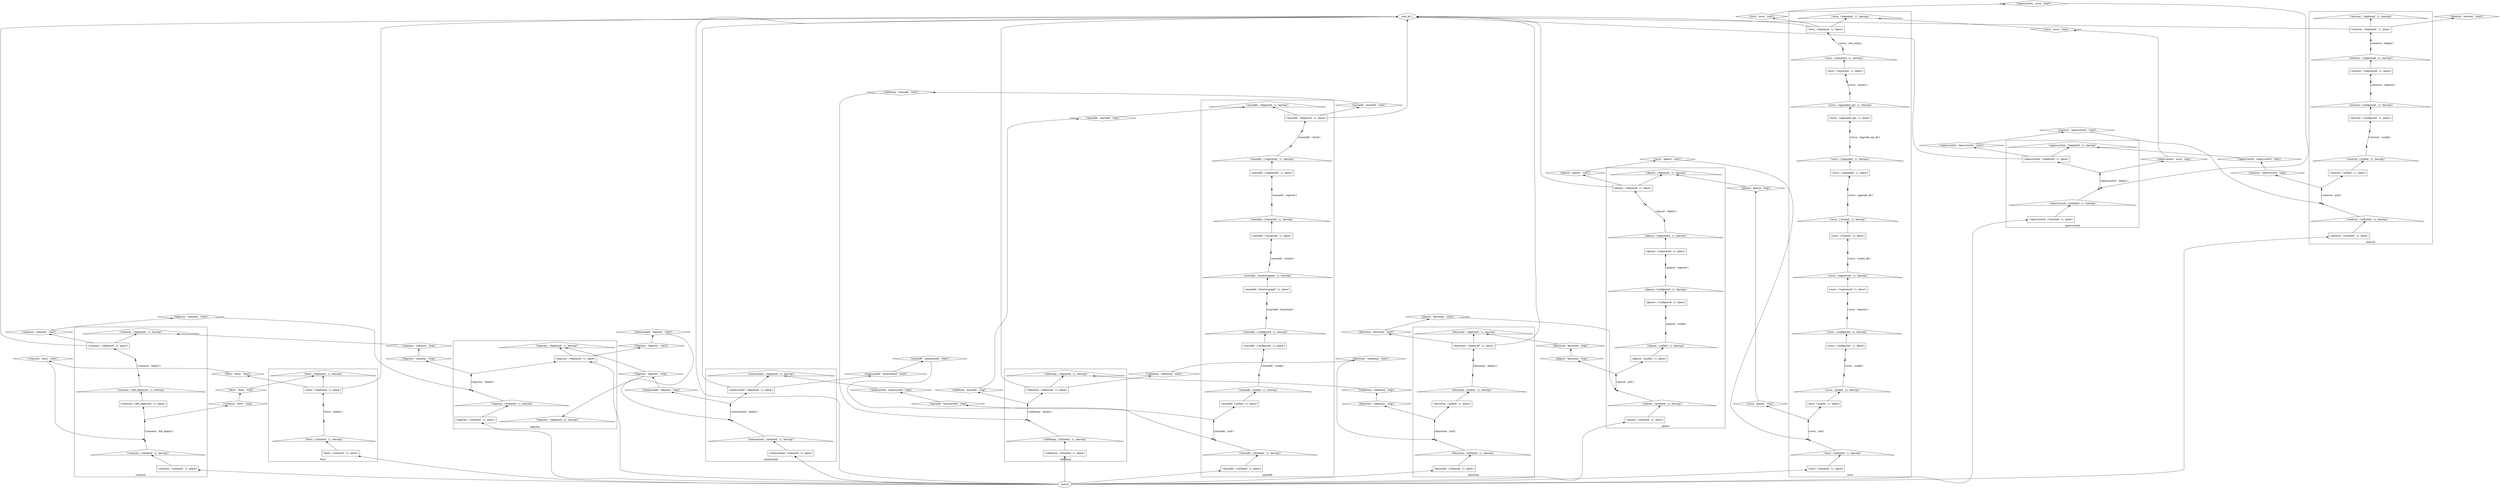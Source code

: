 digraph G {
	rankdir=BT;
	subgraph cluster_1 {
		color = black;
		label = "facts";
		v157 [label="('facts', ('deploy', 1), 'beginning')"] [shape=point];
		v36 [label="('facts', ('initiated', 1), 'leaving')"] [shape=triangle];
		v182 [label="('facts', ('deployed', 1), 'place')"] [shape=box];
		v7 [label="('facts', ('initiated', 1), 'place')"] [shape=box];
		v80 [label="('facts', ('deploy', 1), 'end')"] [shape=point];
		v154 [label="('facts', ('deployed', 1), 'leaving')"] [shape=triangle];
		v7 -> v36 [label=""];
		v182 -> v154 [label=""];
		v36 -> v157 [label=""];
		v157 -> v80 [label="('facts', 'deploy')"];
		v80 -> v182 [label=""];
	}
	subgraph cluster_2 {
		color = black;
		label = "common";
		v24 [label="('common', ('ktb_deployed', 1), 'leaving')"] [shape=triangle];
		v86 [label="('common', ('deployed', 1), 'place')"] [shape=box];
		v123 [label="('common', ('initiated', 1), 'leaving')"] [shape=triangle];
		v37 [label="('common', ('ktb_deploy', 1), 'end')"] [shape=point];
		v171 [label="('common', ('deploy', 1), 'beginning')"] [shape=point];
		v148 [label="('common', ('deployed', 1), 'leaving')"] [shape=triangle];
		v126 [label="('common', ('ktb_deployed', 1), 'place')"] [shape=box];
		v10 [label="('common', ('ktb_deploy', 1), 'beginning')"] [shape=point];
		v52 [label="('common', ('deploy', 1), 'end')"] [shape=point];
		v23 [label="('common', ('initiated', 1), 'place')"] [shape=box];
		v23 -> v123 [label=""];
		v86 -> v148 [label=""];
		v123 -> v10 [label=""];
		v126 -> v24 [label=""];
		v24 -> v171 [label=""];
		v10 -> v37 [label="('common', 'ktb_deploy')"];
		v37 -> v126 [label=""];
		v171 -> v52 [label="('common', 'deploy')"];
		v52 -> v86 [label=""];
	}
	subgraph cluster_3 {
		color = black;
		label = "haproxy";
		v76 [label="('haproxy', ('deployed', 2), 'leaving')"] [shape=triangle];
		v100 [label="('haproxy', ('deploy', 1), 'end')"] [shape=point];
		v89 [label="('haproxy', ('deployed', 1), 'leaving')"] [shape=triangle];
		v21 [label="('haproxy', ('deploy', 1), 'beginning')"] [shape=point];
		v83 [label="('haproxy', ('initiated', 1), 'leaving')"] [shape=triangle];
		v137 [label="('haproxy', ('deployed', 1), 'place')"] [shape=box];
		v72 [label="('haproxy', ('initiated', 1), 'place')"] [shape=box];
		v72 -> v83 [label=""];
		v137 -> v89 [label=""];
		v83 -> v21 [label=""];
		v21 -> v100 [label="('haproxy', 'deploy')"];
		v100 -> v137 [label=""];
	}
	subgraph cluster_4 {
		color = black;
		label = "memcached";
		v13 [label="('memcached', ('initiated', 1), 'leaving')"] [shape=triangle];
		v97 [label="('memcached', ('deploy', 1), 'beginning')"] [shape=point];
		v25 [label="('memcached', ('initiated', 1), 'place')"] [shape=box];
		v3 [label="('memcached', ('deployed', 1), 'leaving')"] [shape=triangle];
		v146 [label="('memcached', ('deployed', 1), 'place')"] [shape=box];
		v19 [label="('memcached', ('deploy', 1), 'end')"] [shape=point];
		v25 -> v13 [label=""];
		v146 -> v3 [label=""];
		v13 -> v97 [label=""];
		v97 -> v19 [label="('memcached', 'deploy')"];
		v19 -> v146 [label=""];
	}
	subgraph cluster_5 {
		color = black;
		label = "mariadb";
		v98 [label="('mariadb', ('register', 1), 'end')"] [shape=point];
		v143 [label="('mariadb', ('restarted', 1), 'leaving')"] [shape=triangle];
		v145 [label="('mariadb', ('registered', 1), 'place')"] [shape=box];
		v47 [label="('mariadb', ('bootstrapped', 1), 'leaving')"] [shape=triangle];
		v103 [label="('mariadb', ('configured', 1), 'place')"] [shape=box];
		v111 [label="('mariadb', ('deployed', 1), 'leaving')"] [shape=triangle];
		v56 [label="('mariadb', ('check', 1), 'beginning')"] [shape=point];
		v112 [label="('mariadb', ('pulled', 1), 'leaving')"] [shape=triangle];
		v156 [label="('mariadb', ('initiated', 1), 'place')"] [shape=box];
		v158 [label="('mariadb', ('config', 1), 'end')"] [shape=point];
		v114 [label="('mariadb', ('restart', 1), 'beginning')"] [shape=point];
		v58 [label="('mariadb', ('bootstrap', 1), 'end')"] [shape=point];
		v20 [label="('mariadb', ('register', 1), 'beginning')"] [shape=point];
		v168 [label="('mariadb', ('pull', 1), 'end')"] [shape=point];
		v172 [label="('mariadb', ('check', 1), 'end')"] [shape=point];
		v127 [label="('mariadb', ('config', 1), 'beginning')"] [shape=point];
		v130 [label="('mariadb', ('configured', 1), 'leaving')"] [shape=triangle];
		v129 [label="('mariadb', ('deployed', 1), 'place')"] [shape=box];
		v84 [label="('mariadb', ('registered', 1), 'leaving')"] [shape=triangle];
		v179 [label="('mariadb', ('initiated', 1), 'leaving')"] [shape=triangle];
		v35 [label="('mariadb', ('pulled', 1), 'place')"] [shape=box];
		v90 [label="('mariadb', ('restarted', 1), 'place')"] [shape=box];
		v136 [label="('mariadb', ('restart', 1), 'end')"] [shape=point];
		v138 [label="('mariadb', ('pull', 1), 'beginning')"] [shape=point];
		v94 [label="('mariadb', ('bootstrapped', 1), 'place')"] [shape=box];
		v95 [label="('mariadb', ('bootstrap', 1), 'beginning')"] [shape=point];
		v156 -> v179 [label=""];
		v129 -> v111 [label=""];
		v179 -> v138 [label=""];
		v35 -> v112 [label=""];
		v112 -> v127 [label=""];
		v138 -> v168 [label="('mariadb', 'pull')"];
		v168 -> v35 [label=""];
		v103 -> v130 [label=""];
		v130 -> v95 [label=""];
		v127 -> v158 [label="('mariadb', 'config')"];
		v158 -> v103 [label=""];
		v94 -> v47 [label=""];
		v47 -> v114 [label=""];
		v95 -> v58 [label="('mariadb', 'bootstrap')"];
		v58 -> v94 [label=""];
		v90 -> v143 [label=""];
		v143 -> v20 [label=""];
		v114 -> v136 [label="('mariadb', 'restart')"];
		v136 -> v90 [label=""];
		v145 -> v84 [label=""];
		v84 -> v56 [label=""];
		v20 -> v98 [label="('mariadb', 'register')"];
		v98 -> v145 [label=""];
		v56 -> v172 [label="('mariadb', 'check')"];
		v172 -> v129 [label=""];
	}
	subgraph cluster_6 {
		color = black;
		label = "rabbitmq";
		v34 [label="('rabbitmq', ('initiated', 1), 'place')"] [shape=box];
		v180 [label="('rabbitmq', ('deploy', 1), 'end')"] [shape=point];
		v167 [label="('rabbitmq', ('deployed', 1), 'leaving')"] [shape=triangle];
		v8 [label="('rabbitmq', ('initiated', 1), 'leaving')"] [shape=triangle];
		v66 [label="('rabbitmq', ('deploy', 1), 'beginning')"] [shape=point];
		v166 [label="('rabbitmq', ('deployed', 1), 'place')"] [shape=box];
		v34 -> v8 [label=""];
		v166 -> v167 [label=""];
		v8 -> v66 [label=""];
		v66 -> v180 [label="('rabbitmq', 'deploy')"];
		v180 -> v166 [label=""];
	}
	subgraph cluster_7 {
		color = black;
		label = "keystone";
		v15 [label="('keystone', ('pull', 1), 'beginning')"] [shape=point];
		v124 [label="('keystone', ('deploy', 1), 'end')"] [shape=point];
		v39 [label="('keystone', ('deployed', 1), 'leaving')"] [shape=triangle];
		v173 [label="('keystone', ('pull', 1), 'end')"] [shape=point];
		v44 [label="('keystone', ('deploy', 1), 'beginning')"] [shape=point];
		v51 [label="('keystone', ('pulled', 1), 'place')"] [shape=box];
		v108 [label="('keystone', ('deployed', 1), 'place')"] [shape=box];
		v161 [label="('keystone', ('initiated', 1), 'leaving')"] [shape=triangle];
		v70 [label="('keystone', ('initiated', 1), 'place')"] [shape=box];
		v177 [label="('keystone', ('pulled', 1), 'leaving')"] [shape=triangle];
		v70 -> v161 [label=""];
		v108 -> v39 [label=""];
		v161 -> v15 [label=""];
		v51 -> v177 [label=""];
		v177 -> v44 [label=""];
		v15 -> v173 [label="('keystone', 'pull')"];
		v173 -> v51 [label=""];
		v44 -> v124 [label="('keystone', 'deploy')"];
		v124 -> v108 [label=""];
	}
	subgraph cluster_8 {
		color = black;
		label = "openvswitch";
		v131 [label="('openvswitch', ('initiated', 1), 'place')"] [shape=box];
		v88 [label="('openvswitch', ('deploy', 1), 'end')"] [shape=point];
		v30 [label="('openvswitch', ('deployed', 1), 'leaving')"] [shape=triangle];
		v116 [label="('openvswitch', ('deployed', 1), 'place')"] [shape=box];
		v110 [label="('openvswitch', ('initiated', 1), 'leaving')"] [shape=triangle];
		v11 [label="('openvswitch', ('deploy', 1), 'beginning')"] [shape=point];
		v131 -> v110 [label=""];
		v116 -> v30 [label=""];
		v110 -> v11 [label=""];
		v11 -> v88 [label="('openvswitch', 'deploy')"];
		v88 -> v116 [label=""];
	}
	subgraph cluster_9 {
		color = black;
		label = "glance";
		v74 [label="('glance', ('pulled', 1), 'leaving')"] [shape=triangle];
		v121 [label="('glance', ('config', 1), 'end')"] [shape=point];
		v174 [label="('glance', ('register', 1), 'end')"] [shape=point];
		v135 [label="('glance', ('deploy', 1), 'end')"] [shape=point];
		v2 [label="('glance', ('configured', 1), 'place')"] [shape=box];
		v144 [label="('glance', ('register', 1), 'beginning')"] [shape=point];
		v16 [label="('glance', ('pull', 1), 'end')"] [shape=point];
		v38 [label="('glance', ('configured', 1), 'leaving')"] [shape=triangle];
		v104 [label="('glance', ('deployed', 1), 'leaving')"] [shape=triangle];
		v40 [label="('glance', ('config', 1), 'beginning')"] [shape=point];
		v79 [label="('glance', ('pulled', 1), 'place')"] [shape=box];
		v107 [label="('glance', ('deploy', 1), 'beginning')"] [shape=point];
		v93 [label="('glance', ('initiated', 1), 'leaving')"] [shape=triangle];
		v128 [label="('glance', ('deployed', 1), 'place')"] [shape=box];
		v43 [label="('glance', ('registered', 1), 'leaving')"] [shape=triangle];
		v189 [label="('glance', ('registered', 1), 'place')"] [shape=box];
		v132 [label="('glance', ('pull', 1), 'beginning')"] [shape=point];
		v55 [label="('glance', ('initiated', 1), 'place')"] [shape=box];
		v55 -> v93 [label=""];
		v128 -> v104 [label=""];
		v93 -> v132 [label=""];
		v79 -> v74 [label=""];
		v74 -> v40 [label=""];
		v132 -> v16 [label="('glance', 'pull')"];
		v16 -> v79 [label=""];
		v2 -> v38 [label=""];
		v38 -> v144 [label=""];
		v40 -> v121 [label="('glance', 'config')"];
		v121 -> v2 [label=""];
		v189 -> v43 [label=""];
		v43 -> v107 [label=""];
		v144 -> v174 [label="('glance', 'register')"];
		v174 -> v189 [label=""];
		v107 -> v135 [label="('glance', 'deploy')"];
		v135 -> v128 [label=""];
	}
	subgraph cluster_10 {
		color = black;
		label = "neutron";
		v96 [label="('neutron', ('pulled', 1), 'leaving')"] [shape=triangle];
		v142 [label="('neutron', ('config', 1), 'end')"] [shape=point];
		v113 [label="('neutron', ('deploy', 1), 'end')"] [shape=point];
		v26 [label="('neutron', ('configured', 1), 'place')"] [shape=box];
		v122 [label="('neutron', ('register', 1), 'beginning')"] [shape=point];
		v183 [label="('neutron', ('pull', 1), 'end')"] [shape=point];
		v17 [label="('neutron', ('configured', 1), 'leaving')"] [shape=triangle];
		v125 [label="('neutron', ('deployed', 1), 'leaving')"] [shape=triangle];
		v115 [label="('neutron', ('config', 1), 'beginning')"] [shape=point];
		v49 [label="('neutron', ('pulled', 1), 'place')"] [shape=box];
		v9 [label="('neutron', ('register', 1), 'end')"] [shape=point];
		v31 [label="('neutron', ('deploy', 1), 'beginning')"] [shape=point];
		v67 [label="('neutron', ('initiated', 1), 'leaving')"] [shape=triangle];
		v109 [label="('neutron', ('deployed', 1), 'place')"] [shape=box];
		v69 [label="('neutron', ('registered', 1), 'leaving')"] [shape=triangle];
		v163 [label="('neutron', ('registered', 1), 'place')"] [shape=box];
		v153 [label="('neutron', ('pull', 1), 'beginning')"] [shape=point];
		v85 [label="('neutron', ('initiated', 1), 'place')"] [shape=box];
		v85 -> v67 [label=""];
		v109 -> v125 [label=""];
		v67 -> v153 [label=""];
		v49 -> v96 [label=""];
		v96 -> v115 [label=""];
		v153 -> v183 [label="('neutron', 'pull')"];
		v183 -> v49 [label=""];
		v26 -> v17 [label=""];
		v17 -> v122 [label=""];
		v115 -> v142 [label="('neutron', 'config')"];
		v142 -> v26 [label=""];
		v163 -> v69 [label=""];
		v69 -> v31 [label=""];
		v122 -> v9 [label="('neutron', 'register')"];
		v9 -> v163 [label=""];
		v31 -> v113 [label="('neutron', 'deploy')"];
		v113 -> v109 [label=""];
	}
	subgraph cluster_11 {
		color = black;
		label = "nova";
		v141 [label="('nova', ('upgraded_api', 1), 'leaving')"] [shape=triangle];
		v0 [label="('nova', ('registered', 1), 'leaving')"] [shape=triangle];
		v99 [label="('nova', ('created', 1), 'place')"] [shape=box];
		v46 [label="('nova', ('created', 1), 'leaving')"] [shape=triangle];
		v101 [label="('nova', ('configured', 1), 'leaving')"] [shape=triangle];
		v102 [label="('nova', ('create_db', 1), 'end')"] [shape=point];
		v4 [label="('nova', ('config', 1), 'beginning')"] [shape=point];
		v6 [label="('nova', ('upgrade_api_db', 1), 'end')"] [shape=point];
		v48 [label="('nova', ('configured', 1), 'place')"] [shape=box];
		v147 [label="('nova', ('register', 1), 'beginning')"] [shape=point];
		v149 [label="('nova', ('registered', 1), 'place')"] [shape=box];
		v106 [label="('nova', ('pull', 1), 'end')"] [shape=point];
		v50 [label="('nova', ('initiated', 1), 'place')"] [shape=box];
		v151 [label="('nova', ('deployed', 1), 'leaving')"] [shape=triangle];
		v155 [label="('nova', ('cell_setup', 1), 'beginning')"] [shape=point];
		v57 [label="('nova', ('upgrade_db', 1), 'beginning')"] [shape=point];
		v60 [label="('nova', ('restarted', 1), 'leaving')"] [shape=triangle];
		v159 [label="('nova', ('upgraded', 1), 'leaving')"] [shape=triangle];
		v68 [label="('nova', ('create_db', 1), 'beginning')"] [shape=point];
		v117 [label="('nova', ('config', 1), 'end')"] [shape=point];
		v162 [label="('nova', ('pulled', 1), 'leaving')"] [shape=triangle];
		v71 [label="('nova', ('pulled', 1), 'place')"] [shape=box];
		v164 [label="('nova', ('upgrade_api_db', 1), 'beginning')"] [shape=point];
		v160 [label="('nova', ('restarted', 1), 'place')"] [shape=box];
		v119 [label="('nova', ('register', 1), 'end')"] [shape=point];
		v29 [label="('nova', ('restart', 1), 'end')"] [shape=point];
		v175 [label="('nova', ('upgrade_db', 1), 'end')"] [shape=point];
		v176 [label="('nova', ('upgraded', 1), 'place')"] [shape=box];
		v178 [label="('nova', ('initiated', 1), 'leaving')"] [shape=triangle];
		v181 [label="('nova', ('pull', 1), 'beginning')"] [shape=point];
		v87 [label="('nova', ('upgraded_api', 1), 'place')"] [shape=box];
		v184 [label="('nova', ('cell_setup', 1), 'end')"] [shape=point];
		v185 [label="('nova', ('deployed', 1), 'place')"] [shape=box];
		v140 [label="('nova', ('restart', 1), 'beginning')"] [shape=point];
		v50 -> v178 [label=""];
		v185 -> v151 [label=""];
		v178 -> v181 [label=""];
		v71 -> v162 [label=""];
		v162 -> v4 [label=""];
		v181 -> v106 [label="('nova', 'pull')"];
		v106 -> v71 [label=""];
		v48 -> v101 [label=""];
		v101 -> v147 [label=""];
		v4 -> v117 [label="('nova', 'config')"];
		v117 -> v48 [label=""];
		v149 -> v0 [label=""];
		v0 -> v68 [label=""];
		v147 -> v119 [label="('nova', 'register')"];
		v119 -> v149 [label=""];
		v99 -> v46 [label=""];
		v46 -> v57 [label=""];
		v68 -> v102 [label="('nova', 'create_db')"];
		v102 -> v99 [label=""];
		v176 -> v159 [label=""];
		v159 -> v164 [label=""];
		v57 -> v175 [label="('nova', 'upgrade_db')"];
		v175 -> v176 [label=""];
		v87 -> v141 [label=""];
		v141 -> v140 [label=""];
		v164 -> v6 [label="('nova', 'upgrade_api_db')"];
		v6 -> v87 [label=""];
		v160 -> v60 [label=""];
		v60 -> v155 [label=""];
		v140 -> v29 [label="('nova', 'restart')"];
		v29 -> v160 [label=""];
		v155 -> v184 [label="('nova', 'cell_setup')"];
		v184 -> v185 [label=""];
	}
	v12 [label="source"] [shape=oval];
	v133 [label="('facts', 'facts', 'start')"] [shape=diamond];
	v65 [label="('common', 'facts', 'start')"] [shape=diamond];
	v150 [label="('facts', 'facts', 'stop')"] [shape=diamond];
	v5 [label="('common', 'facts', 'stop')"] [shape=diamond];
	v61 [label="('common', 'common', 'start')"] [shape=diamond];
	v28 [label="('haproxy', 'common', 'start')"] [shape=diamond];
	v169 [label="('common', 'common', 'stop')"] [shape=diamond];
	v92 [label="('haproxy', 'common', 'stop')"] [shape=diamond];
	v45 [label="('haproxy', 'haproxy', 'start')"] [shape=diamond];
	v78 [label="('memcached', 'haproxy', 'start')"] [shape=diamond];
	v64 [label="('haproxy', 'haproxy', 'stop')"] [shape=diamond];
	v63 [label="('memcached', 'haproxy', 'stop')"] [shape=diamond];
	v18 [label="('memcached', 'memcached', 'start')"] [shape=diamond];
	v81 [label="('mariadb', 'memcached', 'start')"] [shape=diamond];
	v27 [label="('memcached', 'memcached', 'stop')"] [shape=diamond];
	v53 [label="('mariadb', 'memcached', 'stop')"] [shape=diamond];
	v32 [label="('mariadb', 'mariadb', 'start')"] [shape=diamond];
	v186 [label="('rabbitmq', 'mariadb', 'start')"] [shape=diamond];
	v14 [label="('mariadb', 'mariadb', 'stop')"] [shape=diamond];
	v105 [label="('rabbitmq', 'mariadb', 'stop')"] [shape=diamond];
	v170 [label="('rabbitmq', 'rabbitmq', 'start')"] [shape=diamond];
	v41 [label="('keystone', 'rabbitmq', 'start')"] [shape=diamond];
	v62 [label="('rabbitmq', 'rabbitmq', 'stop')"] [shape=diamond];
	v77 [label="('keystone', 'rabbitmq', 'stop')"] [shape=diamond];
	v188 [label="('keystone', 'keystone', 'start')"] [shape=diamond];
	v152 [label="('glance', 'keystone', 'start')"] [shape=diamond];
	v73 [label="('keystone', 'keystone', 'stop')"] [shape=diamond];
	v134 [label="('glance', 'keystone', 'stop')"] [shape=diamond];
	v165 [label="('glance', 'glance', 'start')"] [shape=diamond];
	v82 [label="('nova', 'glance', 'start')"] [shape=diamond];
	v91 [label="('glance', 'glance', 'stop')"] [shape=diamond];
	v54 [label="('nova', 'glance', 'stop')"] [shape=diamond];
	v59 [label="('nova', 'nova', 'start')"] [shape=diamond];
	v22 [label="('openvswitch', 'nova', 'start')"] [shape=diamond];
	v1 [label="('nova', 'nova', 'stop')"] [shape=diamond];
	v42 [label="('openvswitch', 'nova', 'stop')"] [shape=diamond];
	v139 [label="('openvswitch', 'openvswitch', 'start')"] [shape=diamond];
	v187 [label="('neutron', 'openvswitch', 'start')"] [shape=diamond];
	v120 [label="('openvswitch', 'openvswitch', 'stop')"] [shape=diamond];
	v75 [label="('neutron', 'openvswitch', 'stop')"] [shape=diamond];
	v33 [label="wait_all_1"] [shape=oval];
	v118 [label="('neutron', 'neutron', 'start')"] [shape=diamond];
	v12 -> v7 [label=""];
	v12 -> v23 [label=""];
	v12 -> v72 [label=""];
	v12 -> v25 [label=""];
	v12 -> v156 [label=""];
	v12 -> v34 [label=""];
	v12 -> v70 [label=""];
	v12 -> v131 [label=""];
	v12 -> v137 [label=""];
	v12 -> v55 [label=""];
	v12 -> v85 [label=""];
	v12 -> v50 [label=""];
	v12 -> v33 [label=""];
	v133 -> v65 [label=""];
	v65 -> v10 [label=""];
	v150 -> v154 [label=""];
	v5 -> v150 [label=""];
	v61 -> v28 [label=""];
	v28 -> v21 [label=""];
	v169 -> v148 [label=""];
	v92 -> v169 [label=""];
	v45 -> v78 [label=""];
	v78 -> v97 [label=""];
	v64 -> v89 [label=""];
	v64 -> v76 [label=""];
	v63 -> v64 [label=""];
	v18 -> v81 [label=""];
	v81 -> v138 [label=""];
	v27 -> v3 [label=""];
	v53 -> v27 [label=""];
	v32 -> v186 [label=""];
	v186 -> v66 [label=""];
	v14 -> v111 [label=""];
	v105 -> v14 [label=""];
	v170 -> v41 [label=""];
	v41 -> v15 [label=""];
	v62 -> v167 [label=""];
	v77 -> v62 [label=""];
	v188 -> v152 [label=""];
	v152 -> v132 [label=""];
	v73 -> v39 [label=""];
	v134 -> v73 [label=""];
	v165 -> v82 [label=""];
	v82 -> v181 [label=""];
	v91 -> v104 [label=""];
	v54 -> v91 [label=""];
	v59 -> v22 [label=""];
	v22 -> v11 [label=""];
	v1 -> v151 [label=""];
	v42 -> v1 [label=""];
	v139 -> v187 [label=""];
	v187 -> v153 [label=""];
	v120 -> v30 [label=""];
	v75 -> v120 [label=""];
	v137 -> v45 [label=""];
	v182 -> v33 [label=""];
	v182 -> v133 [label=""];
	v86 -> v33 [label=""];
	v86 -> v61 [label=""];
	v146 -> v33 [label=""];
	v146 -> v18 [label=""];
	v129 -> v33 [label=""];
	v129 -> v32 [label=""];
	v166 -> v33 [label=""];
	v166 -> v170 [label=""];
	v108 -> v33 [label=""];
	v108 -> v188 [label=""];
	v116 -> v33 [label=""];
	v116 -> v139 [label=""];
	v128 -> v33 [label=""];
	v128 -> v165 [label=""];
	v109 -> v33 [label=""];
	v109 -> v118 [label=""];
	v185 -> v33 [label=""];
	v185 -> v59 [label=""];
	v37 -> v5 [label=""];
	v100 -> v92 [label=""];
	v19 -> v63 [label=""];
	v168 -> v53 [label=""];
	v180 -> v105 [label=""];
	v173 -> v77 [label=""];
	v88 -> v42 [label=""];
	v16 -> v134 [label=""];
	v183 -> v75 [label=""];
	v106 -> v54 [label=""];
}

